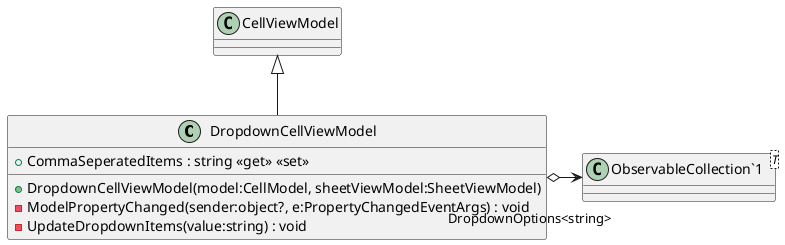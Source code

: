 @startuml
class DropdownCellViewModel {
    + DropdownCellViewModel(model:CellModel, sheetViewModel:SheetViewModel)
    + CommaSeperatedItems : string <<get>> <<set>>
    - ModelPropertyChanged(sender:object?, e:PropertyChangedEventArgs) : void
    - UpdateDropdownItems(value:string) : void
}
class "ObservableCollection`1"<T> {
}
CellViewModel <|-- DropdownCellViewModel
DropdownCellViewModel o-> "DropdownOptions<string>" "ObservableCollection`1"
@enduml
